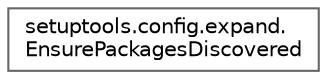 digraph "Graphical Class Hierarchy"
{
 // LATEX_PDF_SIZE
  bgcolor="transparent";
  edge [fontname=Helvetica,fontsize=10,labelfontname=Helvetica,labelfontsize=10];
  node [fontname=Helvetica,fontsize=10,shape=box,height=0.2,width=0.4];
  rankdir="LR";
  Node0 [id="Node000000",label="setuptools.config.expand.\lEnsurePackagesDiscovered",height=0.2,width=0.4,color="grey40", fillcolor="white", style="filled",URL="$classsetuptools_1_1config_1_1expand_1_1_ensure_packages_discovered.html",tooltip=" "];
}
